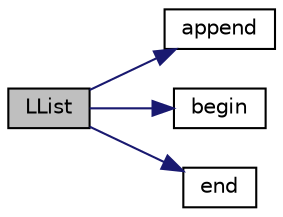 digraph "LList"
{
  bgcolor="transparent";
  edge [fontname="Helvetica",fontsize="10",labelfontname="Helvetica",labelfontsize="10"];
  node [fontname="Helvetica",fontsize="10",shape=record];
  rankdir="LR";
  Node1 [label="LList",height=0.2,width=0.4,color="black", fillcolor="grey75", style="filled", fontcolor="black"];
  Node1 -> Node2 [color="midnightblue",fontsize="10",style="solid",fontname="Helvetica"];
  Node2 [label="append",height=0.2,width=0.4,color="black",URL="$a01373.html#aa0809a881c9618cbaafc6a4451614dd6",tooltip="Add at tail of list. "];
  Node1 -> Node3 [color="midnightblue",fontsize="10",style="solid",fontname="Helvetica"];
  Node3 [label="begin",height=0.2,width=0.4,color="black",URL="$a01373.html#ad69bd11391be1a1dba5c8202259664f8"];
  Node1 -> Node4 [color="midnightblue",fontsize="10",style="solid",fontname="Helvetica"];
  Node4 [label="end",height=0.2,width=0.4,color="black",URL="$a01373.html#a8c02327283a4fc936eae31f08ff9ff02"];
}
